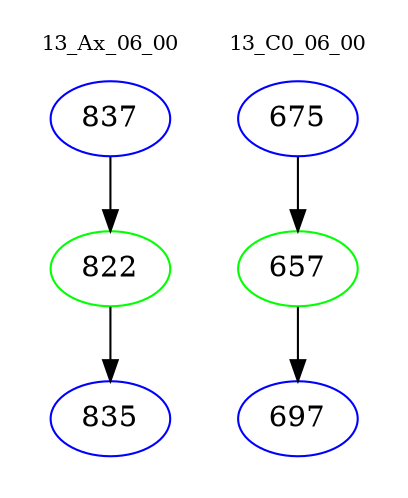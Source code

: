 digraph{
subgraph cluster_0 {
color = white
label = "13_Ax_06_00";
fontsize=10;
T0_837 [label="837", color="blue"]
T0_837 -> T0_822 [color="black"]
T0_822 [label="822", color="green"]
T0_822 -> T0_835 [color="black"]
T0_835 [label="835", color="blue"]
}
subgraph cluster_1 {
color = white
label = "13_C0_06_00";
fontsize=10;
T1_675 [label="675", color="blue"]
T1_675 -> T1_657 [color="black"]
T1_657 [label="657", color="green"]
T1_657 -> T1_697 [color="black"]
T1_697 [label="697", color="blue"]
}
}
